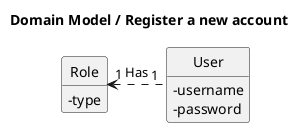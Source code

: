 @startuml
'https://plantuml.com/sequence-diagram

title Domain Model / Register a new account

skinparam classAttributeIconSize 0
hide circle
hide methods

class User{
    -username
    -password

}


class Role{
    -type
}


Role "1" <.right. "1" User: Has

@enduml